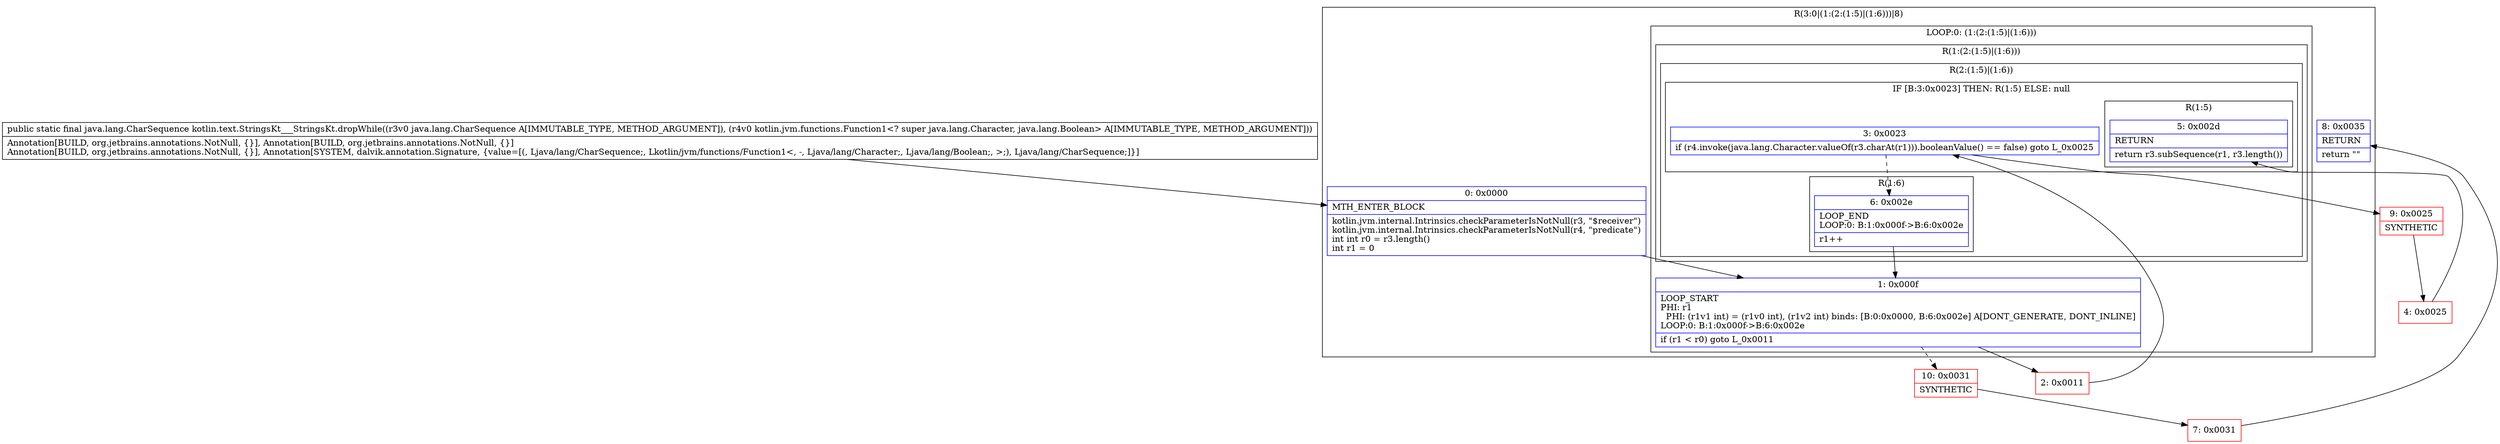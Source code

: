 digraph "CFG forkotlin.text.StringsKt___StringsKt.dropWhile(Ljava\/lang\/CharSequence;Lkotlin\/jvm\/functions\/Function1;)Ljava\/lang\/CharSequence;" {
subgraph cluster_Region_1274851923 {
label = "R(3:0|(1:(2:(1:5)|(1:6)))|8)";
node [shape=record,color=blue];
Node_0 [shape=record,label="{0\:\ 0x0000|MTH_ENTER_BLOCK\l|kotlin.jvm.internal.Intrinsics.checkParameterIsNotNull(r3, \"$receiver\")\lkotlin.jvm.internal.Intrinsics.checkParameterIsNotNull(r4, \"predicate\")\lint int r0 = r3.length()\lint r1 = 0\l}"];
subgraph cluster_LoopRegion_1603911697 {
label = "LOOP:0: (1:(2:(1:5)|(1:6)))";
node [shape=record,color=blue];
Node_1 [shape=record,label="{1\:\ 0x000f|LOOP_START\lPHI: r1 \l  PHI: (r1v1 int) = (r1v0 int), (r1v2 int) binds: [B:0:0x0000, B:6:0x002e] A[DONT_GENERATE, DONT_INLINE]\lLOOP:0: B:1:0x000f\-\>B:6:0x002e\l|if (r1 \< r0) goto L_0x0011\l}"];
subgraph cluster_Region_1934226079 {
label = "R(1:(2:(1:5)|(1:6)))";
node [shape=record,color=blue];
subgraph cluster_Region_916802964 {
label = "R(2:(1:5)|(1:6))";
node [shape=record,color=blue];
subgraph cluster_IfRegion_1837370231 {
label = "IF [B:3:0x0023] THEN: R(1:5) ELSE: null";
node [shape=record,color=blue];
Node_3 [shape=record,label="{3\:\ 0x0023|if (r4.invoke(java.lang.Character.valueOf(r3.charAt(r1))).booleanValue() == false) goto L_0x0025\l}"];
subgraph cluster_Region_1136939710 {
label = "R(1:5)";
node [shape=record,color=blue];
Node_5 [shape=record,label="{5\:\ 0x002d|RETURN\l|return r3.subSequence(r1, r3.length())\l}"];
}
}
subgraph cluster_Region_2071852612 {
label = "R(1:6)";
node [shape=record,color=blue];
Node_6 [shape=record,label="{6\:\ 0x002e|LOOP_END\lLOOP:0: B:1:0x000f\-\>B:6:0x002e\l|r1++\l}"];
}
}
}
}
Node_8 [shape=record,label="{8\:\ 0x0035|RETURN\l|return \"\"\l}"];
}
Node_2 [shape=record,color=red,label="{2\:\ 0x0011}"];
Node_4 [shape=record,color=red,label="{4\:\ 0x0025}"];
Node_7 [shape=record,color=red,label="{7\:\ 0x0031}"];
Node_9 [shape=record,color=red,label="{9\:\ 0x0025|SYNTHETIC\l}"];
Node_10 [shape=record,color=red,label="{10\:\ 0x0031|SYNTHETIC\l}"];
MethodNode[shape=record,label="{public static final java.lang.CharSequence kotlin.text.StringsKt___StringsKt.dropWhile((r3v0 java.lang.CharSequence A[IMMUTABLE_TYPE, METHOD_ARGUMENT]), (r4v0 kotlin.jvm.functions.Function1\<? super java.lang.Character, java.lang.Boolean\> A[IMMUTABLE_TYPE, METHOD_ARGUMENT]))  | Annotation[BUILD, org.jetbrains.annotations.NotNull, \{\}], Annotation[BUILD, org.jetbrains.annotations.NotNull, \{\}]\lAnnotation[BUILD, org.jetbrains.annotations.NotNull, \{\}], Annotation[SYSTEM, dalvik.annotation.Signature, \{value=[(, Ljava\/lang\/CharSequence;, Lkotlin\/jvm\/functions\/Function1\<, \-, Ljava\/lang\/Character;, Ljava\/lang\/Boolean;, \>;), Ljava\/lang\/CharSequence;]\}]\l}"];
MethodNode -> Node_0;
Node_0 -> Node_1;
Node_1 -> Node_2;
Node_1 -> Node_10[style=dashed];
Node_3 -> Node_6[style=dashed];
Node_3 -> Node_9;
Node_6 -> Node_1;
Node_2 -> Node_3;
Node_4 -> Node_5;
Node_7 -> Node_8;
Node_9 -> Node_4;
Node_10 -> Node_7;
}

